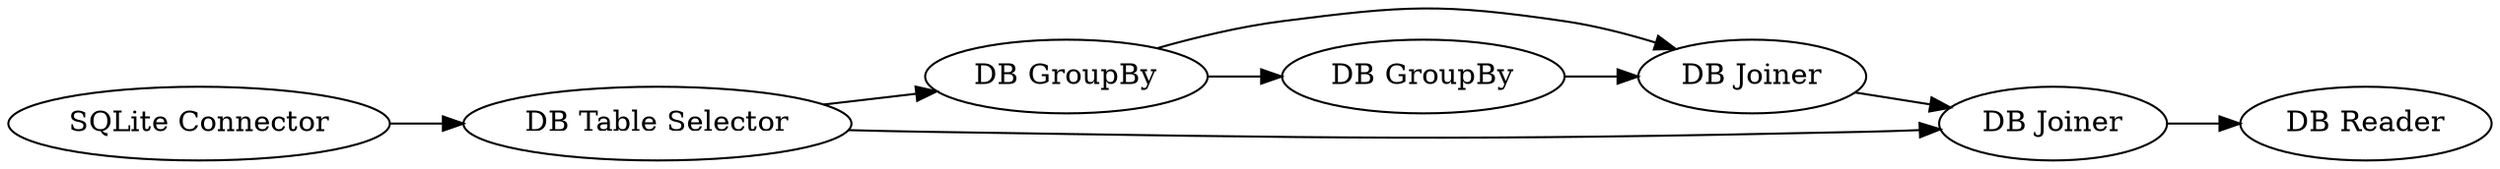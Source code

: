 digraph {
	"-9082056766448566075_9" [label="DB Reader"]
	"-9082056766448566075_11" [label="DB Joiner"]
	"-9082056766448566075_5" [label="DB GroupBy"]
	"-9082056766448566075_10" [label="DB GroupBy"]
	"-9082056766448566075_12" [label="DB Joiner"]
	"-9082056766448566075_2" [label="SQLite Connector"]
	"-9082056766448566075_3" [label="DB Table Selector"]
	"-9082056766448566075_3" -> "-9082056766448566075_5"
	"-9082056766448566075_10" -> "-9082056766448566075_11"
	"-9082056766448566075_11" -> "-9082056766448566075_12"
	"-9082056766448566075_2" -> "-9082056766448566075_3"
	"-9082056766448566075_3" -> "-9082056766448566075_12"
	"-9082056766448566075_12" -> "-9082056766448566075_9"
	"-9082056766448566075_5" -> "-9082056766448566075_11"
	"-9082056766448566075_5" -> "-9082056766448566075_10"
	rankdir=LR
}
